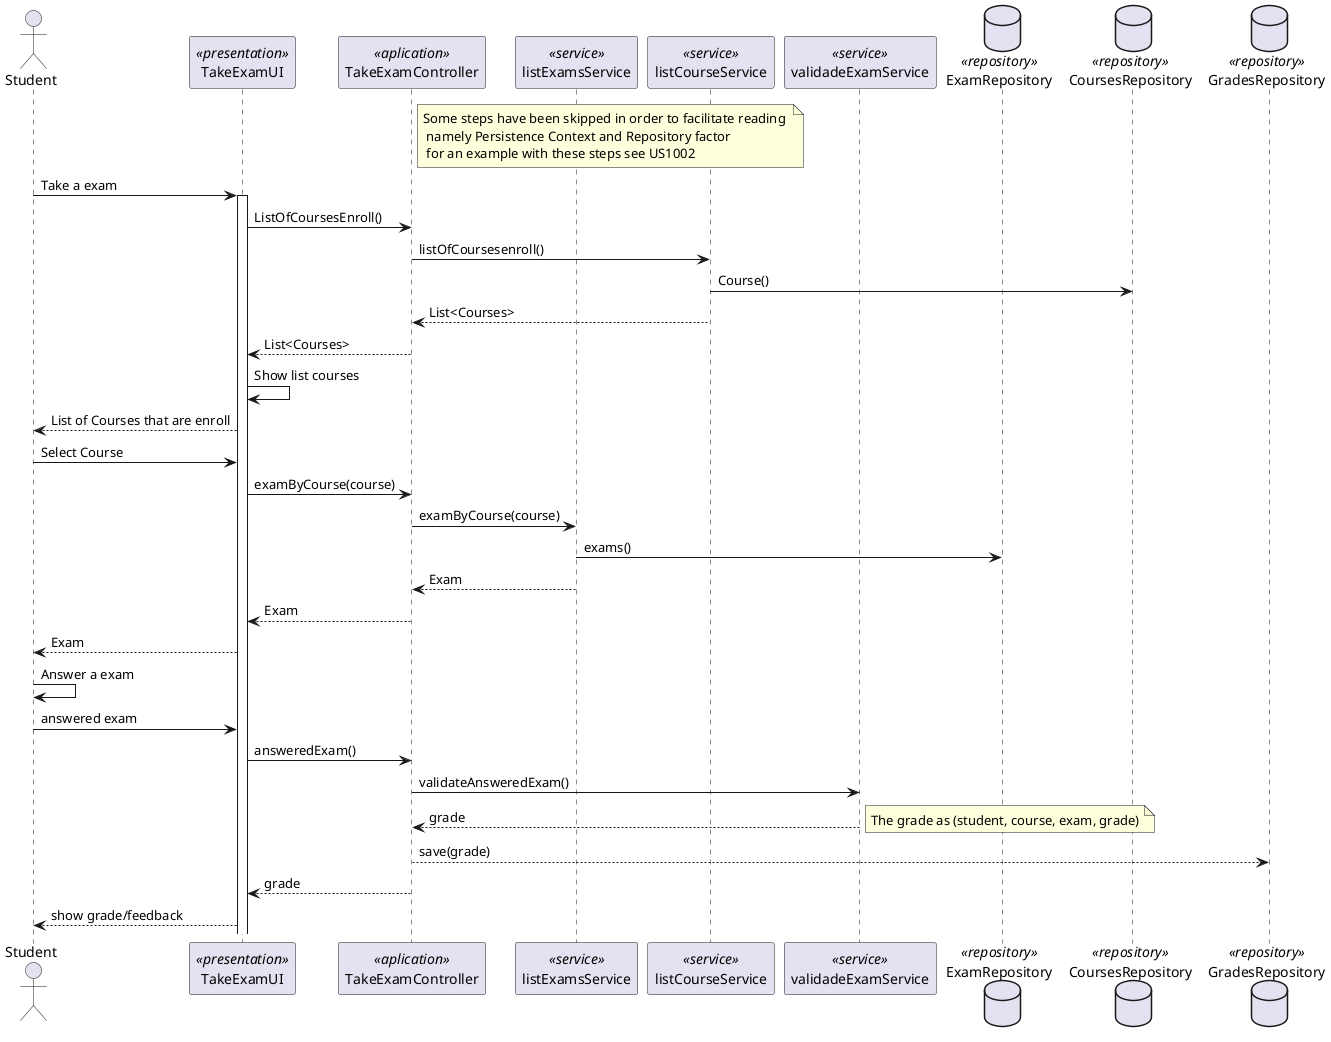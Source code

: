 @startuml
actor Student as Actor
participant TakeExamUI as UI <<presentation>>
participant TakeExamController as Controller <<aplication>>
participant listExamsService as Service1 <<service>>
participant listCourseService as Service2 <<service>>
participant validadeExamService as Service3 <<service>>
database ExamRepository as Repository1 <<repository>>
database CoursesRepository as Repository2 <<repository>>
database GradesRepository as Repository3 <<repository>>

note right of Controller:Some steps have been skipped in order to facilitate reading \n namely Persistence Context and Repository factor \n for an example with these steps see US1002
Actor -> UI: Take a exam
activate UI
    UI -> Controller: ListOfCoursesEnroll()
    Controller -> Service2: listOfCoursesenroll()
    Service2 -> Repository2: Course()
    Service2 --> Controller: List<Courses>
    Controller --> UI: List<Courses>
    UI->UI: Show list courses
    UI --> Actor: List of Courses that are enroll
    Actor -> UI: Select Course
    UI -> Controller: examByCourse(course)
    Controller -> Service1: examByCourse(course)
    Service1 -> Repository1: exams()
    Service1 --> Controller: Exam
    Controller --> UI: Exam
    UI --> Actor: Exam
    Actor -> Actor: Answer a exam
    Actor -> UI: answered exam
    UI -> Controller: answeredExam()
    Controller -> Service3: validateAnsweredExam()
    Service3 --> Controller: grade
    note right : The grade as (student, course, exam, grade)
    Controller --> Repository3: save(grade)
    Controller --> UI: grade
    UI -->Actor : show grade/feedback


@enduml